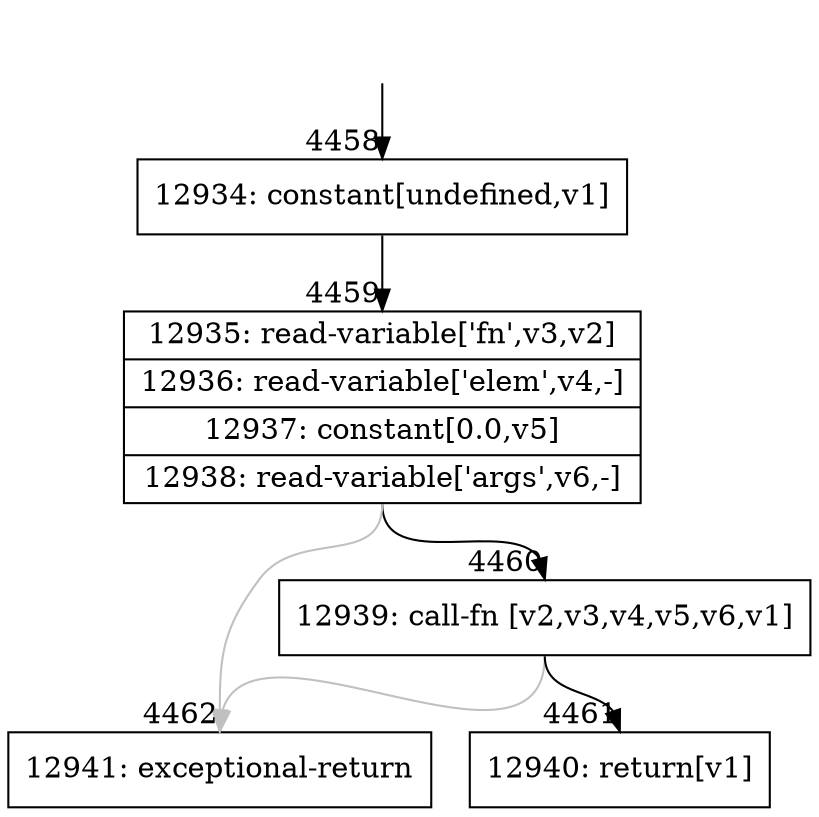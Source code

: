 digraph {
rankdir="TD"
BB_entry288[shape=none,label=""];
BB_entry288 -> BB4458 [tailport=s, headport=n, headlabel="    4458"]
BB4458 [shape=record label="{12934: constant[undefined,v1]}" ] 
BB4458 -> BB4459 [tailport=s, headport=n, headlabel="      4459"]
BB4459 [shape=record label="{12935: read-variable['fn',v3,v2]|12936: read-variable['elem',v4,-]|12937: constant[0.0,v5]|12938: read-variable['args',v6,-]}" ] 
BB4459 -> BB4460 [tailport=s, headport=n, headlabel="      4460"]
BB4459 -> BB4462 [tailport=s, headport=n, color=gray, headlabel="      4462"]
BB4460 [shape=record label="{12939: call-fn [v2,v3,v4,v5,v6,v1]}" ] 
BB4460 -> BB4461 [tailport=s, headport=n, headlabel="      4461"]
BB4460 -> BB4462 [tailport=s, headport=n, color=gray]
BB4461 [shape=record label="{12940: return[v1]}" ] 
BB4462 [shape=record label="{12941: exceptional-return}" ] 
}
